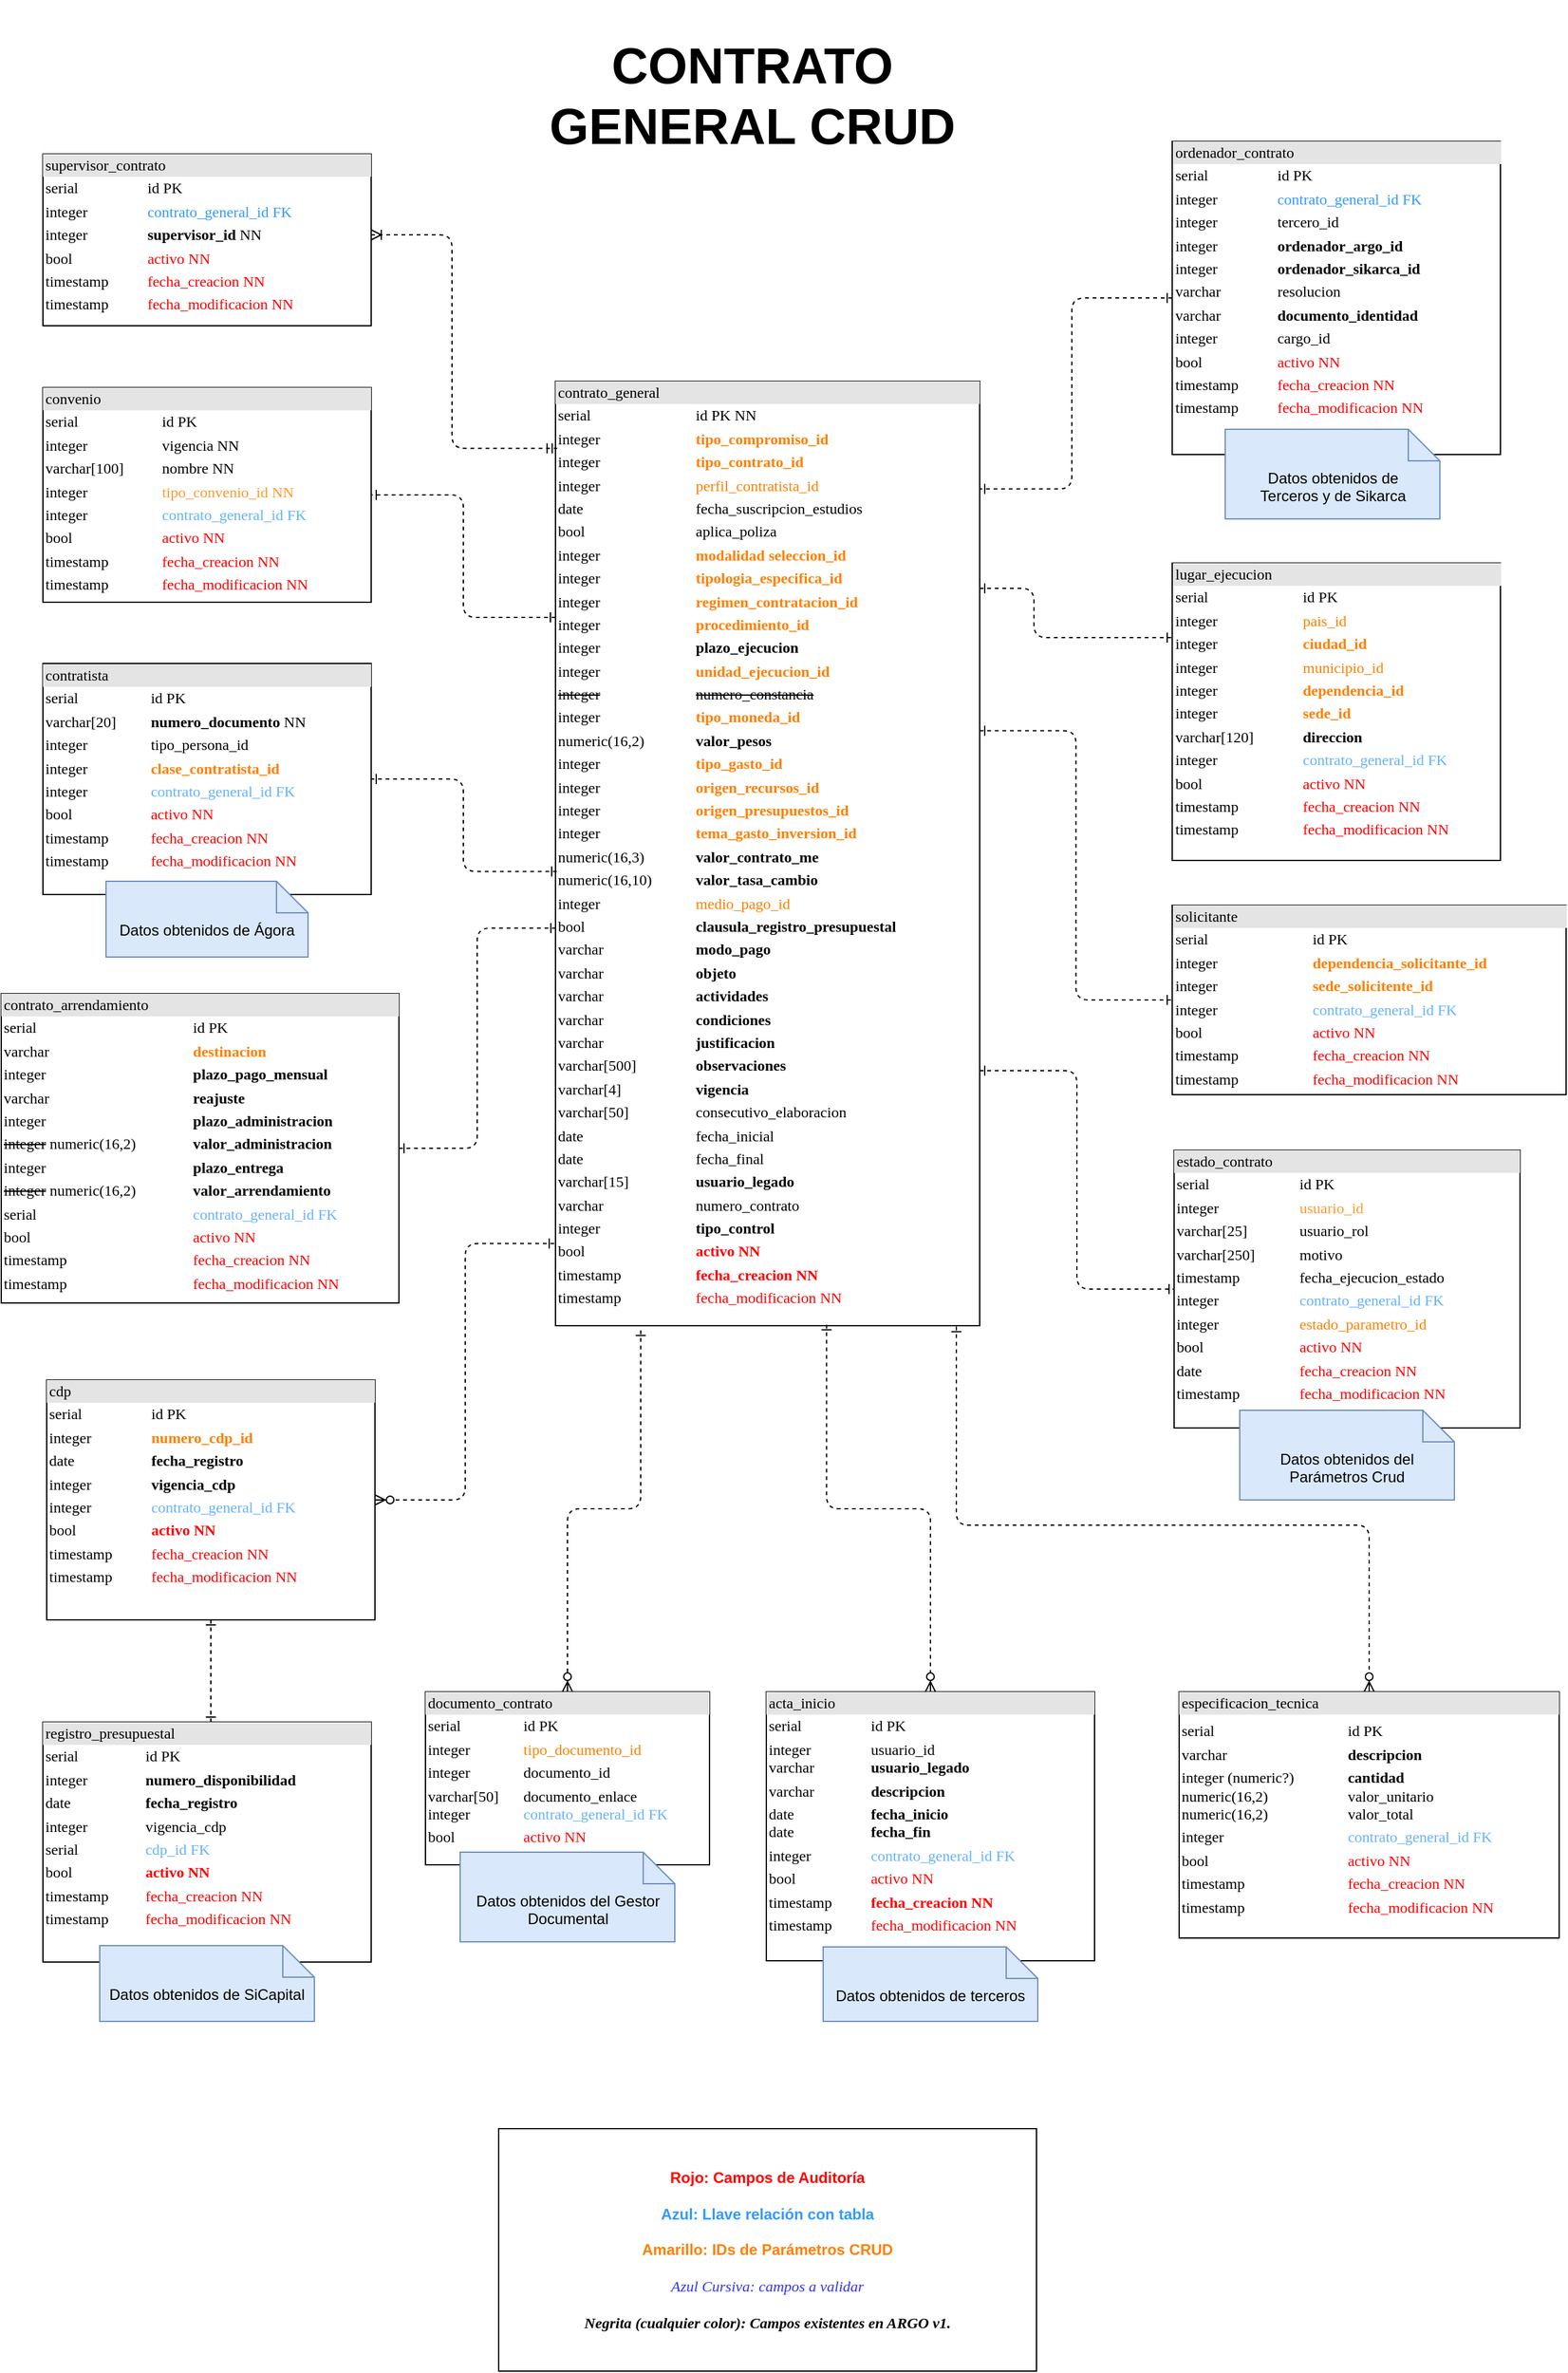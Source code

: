 <mxfile scale="1" border="10" version="25.0.3">
  <diagram name="Copia de Modelo General" id="Ij3a28A8uiQY0N2pdd1F">
    <mxGraphModel dx="1156" dy="1128" grid="0" gridSize="10" guides="1" tooltips="1" connect="1" arrows="1" fold="1" page="0" pageScale="1" pageWidth="1100" pageHeight="850" background="none" math="0" shadow="0">
      <root>
        <mxCell id="zNRPTmnQBVuV7urIA7Vq-0" />
        <mxCell id="zNRPTmnQBVuV7urIA7Vq-1" parent="zNRPTmnQBVuV7urIA7Vq-0" />
        <mxCell id="zNRPTmnQBVuV7urIA7Vq-2" value="&lt;div style=&quot;box-sizing: border-box ; width: 100% ; background: #e4e4e4 ; padding: 2px&quot;&gt;estado_contrato&lt;/div&gt;&lt;table style=&quot;width: 100% ; font-size: 1em&quot; cellpadding=&quot;2&quot; cellspacing=&quot;0&quot;&gt;&lt;tbody&gt;&lt;tr&gt;&lt;td&gt;serial&lt;span style=&quot;white-space: pre;&quot;&gt;&#x9;&lt;/span&gt;&lt;/td&gt;&lt;td&gt;id PK&lt;/td&gt;&lt;/tr&gt;&lt;tr&gt;&lt;td&gt;integer&lt;/td&gt;&lt;td&gt;&lt;font color=&quot;#ff9933&quot;&gt;usuario_id&lt;/font&gt;&lt;/td&gt;&lt;/tr&gt;&lt;tr&gt;&lt;td&gt;varchar[25]&lt;/td&gt;&lt;td&gt;usuario_rol&lt;/td&gt;&lt;/tr&gt;&lt;tr&gt;&lt;td&gt;varchar[250]&lt;/td&gt;&lt;td&gt;motivo&lt;/td&gt;&lt;/tr&gt;&lt;tr&gt;&lt;td&gt;timestamp&lt;/td&gt;&lt;td&gt;fecha_ejecucion_estado&lt;br&gt;&lt;/td&gt;&lt;/tr&gt;&lt;tr&gt;&lt;td&gt;integer&lt;/td&gt;&lt;td&gt;&lt;span style=&quot;color: rgb(102, 178, 255);&quot;&gt;contrato_general_id FK&lt;/span&gt;&lt;br style=&quot;color: rgb(102, 178, 255);&quot;&gt;&lt;/td&gt;&lt;/tr&gt;&lt;tr&gt;&lt;td&gt;integer&lt;br&gt;&lt;/td&gt;&lt;td&gt;&lt;font color=&quot;#ff8000&quot;&gt;estado_parametro_id&lt;br&gt;&lt;/font&gt;&lt;/td&gt;&lt;/tr&gt;&lt;tr&gt;&lt;td&gt;bool&lt;br&gt;&lt;/td&gt;&lt;td&gt;&lt;font color=&quot;#ff0000&quot;&gt;activo NN&lt;br style=&quot;&quot;&gt;&lt;/font&gt;&lt;/td&gt;&lt;/tr&gt;&lt;tr&gt;&lt;td&gt;date&lt;/td&gt;&lt;td&gt;&lt;font color=&quot;#ff0000&quot;&gt;fecha_creacion NN&lt;br style=&quot;&quot;&gt;&lt;/font&gt;&lt;/td&gt;&lt;/tr&gt;&lt;tr&gt;&lt;td&gt;timestamp&lt;br&gt;&lt;/td&gt;&lt;td&gt;&lt;font color=&quot;#ff0000&quot;&gt;fecha_modificacion NN&lt;/font&gt;&lt;br&gt;&lt;/td&gt;&lt;/tr&gt;&lt;/tbody&gt;&lt;/table&gt;" style="verticalAlign=top;align=left;overflow=fill;html=1;rounded=0;shadow=0;comic=0;labelBackgroundColor=none;strokeWidth=1;fontFamily=Verdana;fontSize=12" parent="zNRPTmnQBVuV7urIA7Vq-1" vertex="1">
          <mxGeometry x="880" y="711" width="274" height="220" as="geometry" />
        </mxCell>
        <mxCell id="zNRPTmnQBVuV7urIA7Vq-3" style="edgeStyle=orthogonalEdgeStyle;html=1;labelBackgroundColor=none;startArrow=ERone;endArrow=ERone;fontFamily=Verdana;fontSize=12;align=left;dashed=1;startFill=0;endFill=0;exitX=1;exitY=0.73;exitDx=0;exitDy=0;exitPerimeter=0;" parent="zNRPTmnQBVuV7urIA7Vq-1" source="zNRPTmnQBVuV7urIA7Vq-4" target="zNRPTmnQBVuV7urIA7Vq-2" edge="1">
          <mxGeometry relative="1" as="geometry">
            <mxPoint x="806" y="758" as="targetPoint" />
          </mxGeometry>
        </mxCell>
        <mxCell id="zNRPTmnQBVuV7urIA7Vq-4" value="&lt;div style=&quot;box-sizing: border-box ; width: 100% ; background: #e4e4e4 ; padding: 2px&quot;&gt;contrato_general&lt;/div&gt;&lt;table style=&quot;width: 100% ; font-size: 1em&quot; cellpadding=&quot;2&quot; cellspacing=&quot;0&quot;&gt;&lt;tbody&gt;&lt;tr&gt;&lt;td&gt;serial&lt;/td&gt;&lt;td&gt;id PK NN&lt;/td&gt;&lt;/tr&gt;&lt;tr&gt;&lt;td&gt;integer&lt;br&gt;&lt;/td&gt;&lt;td&gt;&lt;font color=&quot;#ff8000&quot;&gt;&lt;b&gt;tipo_compromiso_id&lt;/b&gt;&lt;/font&gt;&lt;/td&gt;&lt;/tr&gt;&lt;tr&gt;&lt;td&gt;integer&lt;br&gt;&lt;/td&gt;&lt;td&gt;&lt;font color=&quot;#ff8000&quot;&gt;&lt;b&gt;tipo_contrato_id&lt;/b&gt;&lt;/font&gt;&lt;/td&gt;&lt;/tr&gt;&lt;tr&gt;&lt;td&gt;integer&lt;br&gt;&lt;/td&gt;&lt;td&gt;&lt;font color=&quot;#ff8000&quot;&gt;perfil_contratista_id&lt;br&gt;&lt;/font&gt;&lt;/td&gt;&lt;/tr&gt;&lt;tr&gt;&lt;td&gt;date&lt;br&gt;&lt;/td&gt;&lt;td&gt;fecha_suscripcion_estudios&amp;nbsp;&lt;br&gt;&lt;/td&gt;&lt;/tr&gt;&lt;tr&gt;&lt;td&gt;bool&lt;br&gt;&lt;/td&gt;&lt;td&gt;aplica_poliza&lt;br&gt;&lt;/td&gt;&lt;/tr&gt;&lt;tr&gt;&lt;td&gt;integer&lt;br&gt;&lt;/td&gt;&lt;td&gt;&lt;font color=&quot;#ff8000&quot;&gt;&lt;b&gt;modalidad seleccion_id&lt;/b&gt;&lt;/font&gt;&lt;/td&gt;&lt;/tr&gt;&lt;tr&gt;&lt;td&gt;integer&lt;br&gt;&lt;/td&gt;&lt;td&gt;&lt;font color=&quot;#ff8000&quot;&gt;&lt;b&gt;tipologia_especifica_id&lt;/b&gt;&lt;/font&gt;&lt;/td&gt;&lt;/tr&gt;&lt;tr&gt;&lt;td&gt;integer&lt;br&gt;&lt;/td&gt;&lt;td&gt;&lt;font color=&quot;#ff8000&quot;&gt;&lt;b&gt;regimen_contratacion_id&lt;/b&gt;&lt;br&gt;&lt;/font&gt;&lt;/td&gt;&lt;/tr&gt;&lt;tr&gt;&lt;td&gt;integer&lt;br&gt;&lt;/td&gt;&lt;td&gt;&lt;font color=&quot;#ff8000&quot;&gt;&lt;b&gt;procedimiento_id&lt;/b&gt;&lt;/font&gt;&lt;/td&gt;&lt;/tr&gt;&lt;tr&gt;&lt;td&gt;integer&lt;br&gt;&lt;/td&gt;&lt;td&gt;&lt;b&gt;plazo_ejecucion&lt;/b&gt;&lt;br&gt;&lt;/td&gt;&lt;/tr&gt;&lt;tr&gt;&lt;td&gt;integer&lt;/td&gt;&lt;td&gt;&lt;font color=&quot;#ff8000&quot;&gt;&lt;b&gt;unidad_ejecucion_id&lt;/b&gt;&lt;br&gt;&lt;/font&gt;&lt;/td&gt;&lt;/tr&gt;&lt;tr&gt;&lt;td&gt;&lt;strike&gt;integer&lt;/strike&gt;&lt;/td&gt;&lt;td&gt;&lt;strike&gt;numero_constancia&lt;/strike&gt;&lt;br&gt;&lt;/td&gt;&lt;/tr&gt;&lt;tr&gt;&lt;td&gt;integer&lt;/td&gt;&lt;td&gt;&lt;span style=&quot;color: rgb(255, 128, 0);&quot;&gt;&lt;b&gt;tipo_moneda_id&lt;/b&gt;&lt;/span&gt;&lt;br&gt;&lt;/td&gt;&lt;/tr&gt;&lt;tr&gt;&lt;td&gt;numeric(16,2)&lt;br&gt;&lt;/td&gt;&lt;td&gt;&lt;b&gt;valor_pesos&lt;/b&gt;&lt;font color=&quot;#ff8000&quot;&gt;&lt;br&gt;&lt;/font&gt;&lt;/td&gt;&lt;/tr&gt;&lt;tr&gt;&lt;td&gt;integer&lt;br&gt;&lt;/td&gt;&lt;td&gt;&lt;span style=&quot;color: rgb(255, 128, 0);&quot;&gt;&lt;b&gt;tipo_gasto_id&lt;/b&gt;&lt;/span&gt;&lt;br&gt;&lt;/td&gt;&lt;/tr&gt;&lt;tr&gt;&lt;td&gt;integer&lt;br&gt;&lt;/td&gt;&lt;td&gt;&lt;span style=&quot;color: rgb(255, 128, 0);&quot;&gt;&lt;b&gt;origen_recursos_id&lt;/b&gt;&lt;/span&gt;&lt;font color=&quot;#ff8000&quot;&gt;&lt;br style=&quot;&quot;&gt;&lt;/font&gt;&lt;/td&gt;&lt;/tr&gt;&lt;tr&gt;&lt;td&gt;integer&lt;br&gt;&lt;/td&gt;&lt;td&gt;&lt;span style=&quot;color: rgb(255, 128, 0);&quot;&gt;&lt;b&gt;origen_presupuestos_id&lt;/b&gt;&lt;/span&gt;&lt;font color=&quot;#ff8000&quot;&gt;&lt;br style=&quot;&quot;&gt;&lt;/font&gt;&lt;/td&gt;&lt;/tr&gt;&lt;tr&gt;&lt;td&gt;integer&lt;br&gt;&lt;/td&gt;&lt;td&gt;&lt;span style=&quot;color: rgb(255, 128, 0);&quot;&gt;&lt;b&gt;tema_gasto_inversion_id&lt;/b&gt;&lt;/span&gt;&lt;font color=&quot;#ff8000&quot;&gt;&lt;br style=&quot;&quot;&gt;&lt;/font&gt;&lt;/td&gt;&lt;/tr&gt;&lt;tr&gt;&lt;td&gt;numeric(16,3)&lt;br&gt;&lt;/td&gt;&lt;td&gt;&lt;b&gt;valor_contrato_me&lt;/b&gt;&lt;font color=&quot;#ff8000&quot;&gt;&lt;br style=&quot;&quot;&gt;&lt;/font&gt;&lt;/td&gt;&lt;/tr&gt;&lt;tr&gt;&lt;td&gt;numeric(16,10)&lt;br&gt;&lt;/td&gt;&lt;td&gt;&lt;b&gt;valor_tasa_cambio&lt;/b&gt;&lt;br&gt;&lt;/td&gt;&lt;/tr&gt;&lt;tr&gt;&lt;td&gt;integer&lt;br&gt;&lt;/td&gt;&lt;td&gt;&lt;span style=&quot;color: rgb(255, 128, 0);&quot;&gt;medio_pago_id&lt;/span&gt;&lt;br&gt;&lt;/td&gt;&lt;/tr&gt;&lt;tr&gt;&lt;td&gt;bool&lt;br&gt;&lt;/td&gt;&lt;td&gt;&lt;b&gt;clausula_registro_presupuestal&lt;/b&gt;&lt;br&gt;&lt;/td&gt;&lt;/tr&gt;&lt;tr&gt;&lt;td&gt;varchar&lt;br&gt;&lt;/td&gt;&lt;td&gt;&lt;b&gt;modo_pago&lt;/b&gt;&lt;br&gt;&lt;/td&gt;&lt;/tr&gt;&lt;tr&gt;&lt;td&gt;varchar&lt;br&gt;&lt;/td&gt;&lt;td&gt;&lt;b&gt;objeto&lt;/b&gt;&lt;br&gt;&lt;/td&gt;&lt;/tr&gt;&lt;tr&gt;&lt;td&gt;varchar&lt;br&gt;&lt;/td&gt;&lt;td&gt;&lt;b&gt;actividades&lt;/b&gt;&lt;br&gt;&lt;/td&gt;&lt;/tr&gt;&lt;tr&gt;&lt;td&gt;varchar&lt;br&gt;&lt;/td&gt;&lt;td&gt;&lt;b&gt;condiciones&lt;/b&gt;&lt;br&gt;&lt;/td&gt;&lt;/tr&gt;&lt;tr&gt;&lt;td&gt;varchar&lt;br&gt;&lt;/td&gt;&lt;td&gt;&lt;b&gt;justificacion&lt;/b&gt;&lt;br&gt;&lt;/td&gt;&lt;/tr&gt;&lt;tr&gt;&lt;td&gt;varchar[500]&lt;br&gt;&lt;/td&gt;&lt;td&gt;&lt;b&gt;observaciones&lt;/b&gt;&lt;br&gt;&lt;/td&gt;&lt;/tr&gt;&lt;tr&gt;&lt;td&gt;varchar[4]&lt;br&gt;&lt;/td&gt;&lt;td&gt;&lt;b&gt;vigencia&lt;/b&gt;&lt;br&gt;&lt;/td&gt;&lt;/tr&gt;&lt;tr&gt;&lt;td&gt;varchar[50]&lt;br&gt;&lt;/td&gt;&lt;td&gt;consecutivo_elaboracion&lt;br&gt;&lt;/td&gt;&lt;/tr&gt;&lt;tr&gt;&lt;td&gt;date&lt;/td&gt;&lt;td&gt;fecha_inicial&lt;br&gt;&lt;/td&gt;&lt;/tr&gt;&lt;tr&gt;&lt;td&gt;date&lt;br&gt;&lt;/td&gt;&lt;td&gt;fecha_final&lt;br&gt;&lt;/td&gt;&lt;/tr&gt;&lt;tr&gt;&lt;td&gt;varchar[15]&lt;br&gt;&lt;/td&gt;&lt;td&gt;&lt;b&gt;usuario_legado&lt;/b&gt;&lt;br&gt;&lt;/td&gt;&lt;/tr&gt;&lt;tr&gt;&lt;td&gt;varchar&lt;/td&gt;&lt;td&gt;numero_contrato&lt;/td&gt;&lt;/tr&gt;&lt;tr&gt;&lt;td&gt;integer&lt;/td&gt;&lt;td&gt;&lt;b style=&quot;&quot;&gt;tipo_control&lt;/b&gt;&lt;/td&gt;&lt;/tr&gt;&lt;tr&gt;&lt;td&gt;bool&lt;br&gt;&lt;/td&gt;&lt;td&gt;&lt;b&gt;&lt;span style=&quot;color: rgb(255, 0, 0);&quot;&gt;activo NN&lt;/span&gt;&lt;br&gt;&lt;/b&gt;&lt;/td&gt;&lt;/tr&gt;&lt;tr&gt;&lt;td&gt;timestamp&lt;br&gt;&lt;/td&gt;&lt;td&gt;&lt;b&gt;&lt;span style=&quot;color: rgb(255, 0, 0);&quot;&gt;fecha_creacion NN&lt;/span&gt;&lt;br style=&quot;color: rgb(255, 0, 0);&quot;&gt;&lt;/b&gt;&lt;/td&gt;&lt;/tr&gt;&lt;tr&gt;&lt;td&gt;timestamp&lt;br&gt;&lt;/td&gt;&lt;td&gt;&lt;span style=&quot;color: rgb(255, 0, 0);&quot;&gt;fecha_modificacion NN&lt;/span&gt;&lt;br style=&quot;color: rgb(255, 0, 0);&quot;&gt;&lt;/td&gt;&lt;/tr&gt;&lt;tr&gt;&lt;td&gt;&lt;br&gt;&lt;/td&gt;&lt;td&gt;&lt;br style=&quot;color: rgb(255, 0, 0);&quot;&gt;&lt;/td&gt;&lt;/tr&gt;&lt;/tbody&gt;&lt;/table&gt;" style="verticalAlign=top;align=left;overflow=fill;html=1;rounded=0;shadow=0;comic=0;labelBackgroundColor=none;strokeWidth=1;fontFamily=Verdana;fontSize=12" parent="zNRPTmnQBVuV7urIA7Vq-1" vertex="1">
          <mxGeometry x="390" y="102" width="336" height="748" as="geometry" />
        </mxCell>
        <mxCell id="zNRPTmnQBVuV7urIA7Vq-7" value="&lt;div style=&quot;box-sizing: border-box ; width: 100% ; background: #e4e4e4 ; padding: 2px&quot;&gt;lugar_ejecucion&lt;/div&gt;&lt;table style=&quot;width: 100% ; font-size: 1em&quot; cellpadding=&quot;2&quot; cellspacing=&quot;0&quot;&gt;&lt;tbody&gt;&lt;tr&gt;&lt;td&gt;serial&lt;span style=&quot;white-space: pre;&quot;&gt;&#x9;&lt;span style=&quot;white-space: pre;&quot;&gt;&#x9;&lt;/span&gt;&lt;/span&gt;&lt;/td&gt;&lt;td&gt;id PK&lt;/td&gt;&lt;/tr&gt;&lt;tr&gt;&lt;td&gt;integer&lt;/td&gt;&lt;td&gt;&lt;font color=&quot;#ff8000&quot;&gt;pais_id&lt;/font&gt;&lt;/td&gt;&lt;/tr&gt;&lt;tr&gt;&lt;td&gt;integer&lt;/td&gt;&lt;td&gt;&lt;font color=&quot;#ff8000&quot;&gt;&lt;b&gt;ciudad_id&lt;/b&gt;&lt;br&gt;&lt;/font&gt;&lt;/td&gt;&lt;/tr&gt;&lt;tr&gt;&lt;td&gt;integer&lt;/td&gt;&lt;td&gt;&lt;span style=&quot;color: rgb(255, 128, 0);&quot;&gt;municipio&lt;/span&gt;&lt;font color=&quot;#ff8000&quot;&gt;_id&lt;/font&gt;&lt;/td&gt;&lt;/tr&gt;&lt;tr&gt;&lt;td&gt;integer&lt;/td&gt;&lt;td&gt;&lt;font color=&quot;#ff8000&quot;&gt;&lt;b&gt;dependencia_id&lt;/b&gt;&lt;/font&gt;&lt;/td&gt;&lt;/tr&gt;&lt;tr&gt;&lt;td&gt;integer&lt;/td&gt;&lt;td&gt;&lt;font color=&quot;#ff8000&quot;&gt;&lt;b&gt;sede_id&lt;/b&gt;&lt;/font&gt;&lt;/td&gt;&lt;/tr&gt;&lt;tr&gt;&lt;td&gt;varchar[120]&lt;/td&gt;&lt;td&gt;&lt;b&gt;direccion&lt;/b&gt;&lt;/td&gt;&lt;/tr&gt;&lt;tr&gt;&lt;td&gt;integer&lt;br&gt;&lt;/td&gt;&lt;td&gt;&lt;span style=&quot;color: rgb(102, 178, 255);&quot;&gt;contrato_general_id FK&lt;/span&gt;&lt;br style=&quot;color: rgb(102, 178, 255);&quot;&gt;&lt;/td&gt;&lt;/tr&gt;&lt;tr&gt;&lt;td&gt;bool&lt;br&gt;&lt;/td&gt;&lt;td&gt;&lt;font color=&quot;#ff0000&quot;&gt;activo NN&lt;br style=&quot;&quot;&gt;&lt;/font&gt;&lt;/td&gt;&lt;/tr&gt;&lt;tr&gt;&lt;td&gt;timestamp&lt;/td&gt;&lt;td&gt;&lt;font color=&quot;#ff0000&quot;&gt;fecha_creacion NN&lt;br style=&quot;&quot;&gt;&lt;/font&gt;&lt;/td&gt;&lt;/tr&gt;&lt;tr&gt;&lt;td&gt;timestamp&lt;/td&gt;&lt;td&gt;&lt;span style=&quot;color: rgb(255, 0, 0);&quot;&gt;fecha_modificacion NN&lt;/span&gt;&lt;/td&gt;&lt;/tr&gt;&lt;/tbody&gt;&lt;/table&gt;" style="verticalAlign=top;align=left;overflow=fill;html=1;rounded=0;shadow=0;comic=0;labelBackgroundColor=none;strokeWidth=1;fontFamily=Verdana;fontSize=12;" parent="zNRPTmnQBVuV7urIA7Vq-1" vertex="1">
          <mxGeometry x="878.5" y="246" width="260" height="235.5" as="geometry" />
        </mxCell>
        <mxCell id="zNRPTmnQBVuV7urIA7Vq-8" style="edgeStyle=orthogonalEdgeStyle;html=1;labelBackgroundColor=none;startArrow=ERone;endArrow=ERone;fontFamily=Verdana;fontSize=12;align=left;dashed=1;startFill=0;endFill=0;" parent="zNRPTmnQBVuV7urIA7Vq-1" source="zNRPTmnQBVuV7urIA7Vq-4" target="zNRPTmnQBVuV7urIA7Vq-7" edge="1">
          <mxGeometry relative="1" as="geometry">
            <mxPoint x="696" y="265.75" as="sourcePoint" />
            <mxPoint x="1089" y="207" as="targetPoint" />
            <Array as="points">
              <mxPoint x="769" y="266" />
              <mxPoint x="769" y="305" />
            </Array>
          </mxGeometry>
        </mxCell>
        <mxCell id="zNRPTmnQBVuV7urIA7Vq-11" value="&lt;div style=&quot;box-sizing: border-box ; width: 100% ; background: #e4e4e4 ; padding: 2px&quot;&gt;convenio&lt;/div&gt;&lt;table style=&quot;width: 100% ; font-size: 1em&quot; cellpadding=&quot;2&quot; cellspacing=&quot;0&quot;&gt;&lt;tbody&gt;&lt;tr&gt;&lt;td&gt;serial&lt;span style=&quot;white-space: pre;&quot;&gt;&#x9;&lt;/span&gt;&lt;/td&gt;&lt;td&gt;id PK&amp;nbsp;&lt;/td&gt;&lt;/tr&gt;&lt;tr&gt;&lt;td&gt;integer&lt;/td&gt;&lt;td&gt;vigencia NN&lt;/td&gt;&lt;/tr&gt;&lt;tr&gt;&lt;td&gt;varchar[100]&lt;/td&gt;&lt;td&gt;nombre NN&lt;/td&gt;&lt;/tr&gt;&lt;tr&gt;&lt;td&gt;integer&lt;/td&gt;&lt;td&gt;&lt;font color=&quot;#ff9933&quot;&gt;tipo_convenio_id NN&lt;/font&gt;&lt;/td&gt;&lt;/tr&gt;&lt;tr&gt;&lt;td&gt;integer&lt;br&gt;&lt;/td&gt;&lt;td&gt;&lt;span style=&quot;color: rgb(102, 178, 255);&quot;&gt;contrato_general_id FK&lt;/span&gt;&lt;br style=&quot;color: rgb(102, 178, 255);&quot;&gt;&lt;/td&gt;&lt;/tr&gt;&lt;tr&gt;&lt;td&gt;bool&lt;br&gt;&lt;/td&gt;&lt;td&gt;&lt;font color=&quot;#ff0000&quot;&gt;activo NN&lt;br style=&quot;&quot;&gt;&lt;/font&gt;&lt;/td&gt;&lt;/tr&gt;&lt;tr&gt;&lt;td&gt;timestamp&lt;/td&gt;&lt;td&gt;&lt;font color=&quot;#ff0000&quot;&gt;fecha_creacion NN&lt;br style=&quot;&quot;&gt;&lt;/font&gt;&lt;/td&gt;&lt;/tr&gt;&lt;tr&gt;&lt;td&gt;timestamp&lt;br&gt;&lt;/td&gt;&lt;td&gt;&lt;font color=&quot;#ff0000&quot;&gt;fecha_modificacion NN&lt;/font&gt;&lt;br&gt;&lt;/td&gt;&lt;/tr&gt;&lt;/tbody&gt;&lt;/table&gt;" style="verticalAlign=top;align=left;overflow=fill;html=1;rounded=0;shadow=0;comic=0;labelBackgroundColor=none;strokeWidth=1;fontFamily=Verdana;fontSize=12" parent="zNRPTmnQBVuV7urIA7Vq-1" vertex="1">
          <mxGeometry x="-16" y="107" width="260" height="170" as="geometry" />
        </mxCell>
        <mxCell id="zNRPTmnQBVuV7urIA7Vq-12" style="edgeStyle=orthogonalEdgeStyle;html=1;entryX=1;entryY=0.5;dashed=1;labelBackgroundColor=none;startArrow=ERone;endArrow=ERone;fontFamily=Verdana;fontSize=12;align=left;entryDx=0;entryDy=0;startFill=0;endFill=0;exitX=0;exitY=0.25;exitDx=0;exitDy=0;" parent="zNRPTmnQBVuV7urIA7Vq-1" source="zNRPTmnQBVuV7urIA7Vq-4" target="zNRPTmnQBVuV7urIA7Vq-11" edge="1">
          <mxGeometry relative="1" as="geometry">
            <mxPoint x="390" y="475" as="sourcePoint" />
            <mxPoint x="350" y="190" as="targetPoint" />
          </mxGeometry>
        </mxCell>
        <mxCell id="zNRPTmnQBVuV7urIA7Vq-13" value="&lt;div style=&quot;box-sizing: border-box ; width: 100% ; background: #e4e4e4 ; padding: 2px&quot;&gt;contratista&lt;/div&gt;&lt;table style=&quot;width: 100% ; font-size: 1em&quot; cellpadding=&quot;2&quot; cellspacing=&quot;0&quot;&gt;&lt;tbody&gt;&lt;tr&gt;&lt;td&gt;serial&lt;span style=&quot;white-space: pre;&quot;&gt;&#x9;&lt;/span&gt;&lt;/td&gt;&lt;td&gt;id PK&lt;/td&gt;&lt;/tr&gt;&lt;tr&gt;&lt;td&gt;varchar[20]&lt;br&gt;&lt;/td&gt;&lt;td&gt;&lt;b&gt;numero_documento&lt;/b&gt; NN&lt;/td&gt;&lt;/tr&gt;&lt;tr&gt;&lt;td&gt;integer&lt;br&gt;&lt;/td&gt;&lt;td&gt;tipo_persona_id&lt;/td&gt;&lt;/tr&gt;&lt;tr&gt;&lt;td&gt;integer&lt;/td&gt;&lt;td&gt;&lt;font color=&quot;#ff8000&quot;&gt;&lt;b&gt;clase_contratista_id&lt;/b&gt;&lt;/font&gt;&lt;/td&gt;&lt;/tr&gt;&lt;tr&gt;&lt;td&gt;integer&lt;br&gt;&lt;/td&gt;&lt;td&gt;&lt;span style=&quot;color: rgb(102, 178, 255);&quot;&gt;contrato_general_id FK&lt;/span&gt;&lt;br style=&quot;color: rgb(102, 178, 255);&quot;&gt;&lt;/td&gt;&lt;/tr&gt;&lt;tr&gt;&lt;td&gt;bool&lt;br&gt;&lt;/td&gt;&lt;td&gt;&lt;font color=&quot;#ff0000&quot;&gt;activo NN&lt;br style=&quot;&quot;&gt;&lt;/font&gt;&lt;/td&gt;&lt;/tr&gt;&lt;tr&gt;&lt;td&gt;timestamp&lt;/td&gt;&lt;td&gt;&lt;font color=&quot;#ff0000&quot;&gt;fecha_creacion NN&lt;br style=&quot;&quot;&gt;&lt;/font&gt;&lt;/td&gt;&lt;/tr&gt;&lt;tr&gt;&lt;td&gt;timestamp&lt;br&gt;&lt;/td&gt;&lt;td&gt;&lt;font color=&quot;#ff0000&quot;&gt;fecha_modificacion NN&lt;/font&gt;&lt;br&gt;&lt;/td&gt;&lt;/tr&gt;&lt;/tbody&gt;&lt;/table&gt;" style="verticalAlign=top;align=left;overflow=fill;html=1;rounded=0;shadow=0;comic=0;labelBackgroundColor=none;strokeWidth=1;fontFamily=Verdana;fontSize=12" parent="zNRPTmnQBVuV7urIA7Vq-1" vertex="1">
          <mxGeometry x="-16" y="325.5" width="260" height="183" as="geometry" />
        </mxCell>
        <mxCell id="zNRPTmnQBVuV7urIA7Vq-14" style="edgeStyle=orthogonalEdgeStyle;html=1;dashed=1;labelBackgroundColor=none;startArrow=ERone;endArrow=ERone;fontFamily=Verdana;fontSize=12;align=left;endFill=0;startFill=0;exitX=0.003;exitY=0.519;exitDx=0;exitDy=0;exitPerimeter=0;entryX=1;entryY=0.5;entryDx=0;entryDy=0;" parent="zNRPTmnQBVuV7urIA7Vq-1" source="zNRPTmnQBVuV7urIA7Vq-4" target="zNRPTmnQBVuV7urIA7Vq-13" edge="1">
          <mxGeometry relative="1" as="geometry">
            <mxPoint x="400" y="485" as="sourcePoint" />
            <mxPoint x="230" y="373" as="targetPoint" />
          </mxGeometry>
        </mxCell>
        <mxCell id="zNRPTmnQBVuV7urIA7Vq-15" value="&lt;div style=&quot;box-sizing: border-box ; width: 100% ; background: #e4e4e4 ; padding: 2px&quot;&gt;cdp&lt;/div&gt;&lt;table style=&quot;width: 100% ; font-size: 1em&quot; cellpadding=&quot;2&quot; cellspacing=&quot;0&quot;&gt;&lt;tbody&gt;&lt;tr&gt;&lt;td&gt;serial&lt;span style=&quot;white-space: pre;&quot;&gt;&#x9;&lt;/span&gt;&lt;/td&gt;&lt;td&gt;id PK&lt;/td&gt;&lt;/tr&gt;&lt;tr&gt;&lt;td&gt;integer&lt;/td&gt;&lt;td&gt;&lt;font color=&quot;#ff8000&quot;&gt;&lt;b&gt;numero_cdp_id&lt;/b&gt;&lt;/font&gt;&lt;/td&gt;&lt;/tr&gt;&lt;tr&gt;&lt;td&gt;date&lt;/td&gt;&lt;td&gt;&lt;b&gt;fecha_registro&lt;/b&gt;&lt;br&gt;&lt;/td&gt;&lt;/tr&gt;&lt;tr&gt;&lt;td&gt;integer&lt;/td&gt;&lt;td&gt;&lt;b&gt;vigencia_cdp&lt;/b&gt;&lt;/td&gt;&lt;/tr&gt;&lt;tr&gt;&lt;td&gt;integer&lt;br&gt;&lt;/td&gt;&lt;td&gt;&lt;span style=&quot;color: rgb(102, 178, 255);&quot;&gt;contrato_general_id FK&lt;/span&gt;&lt;br style=&quot;color: rgb(102, 178, 255);&quot;&gt;&lt;/td&gt;&lt;/tr&gt;&lt;tr&gt;&lt;td&gt;bool&lt;br&gt;&lt;/td&gt;&lt;td&gt;&lt;font color=&quot;#ff0000&quot;&gt;&lt;b style=&quot;&quot;&gt;activo NN&lt;/b&gt;&lt;br style=&quot;&quot;&gt;&lt;/font&gt;&lt;/td&gt;&lt;/tr&gt;&lt;tr&gt;&lt;td&gt;timestamp&lt;br&gt;&lt;/td&gt;&lt;td&gt;&lt;font color=&quot;#ff0000&quot;&gt;fecha_creacion NN&lt;br style=&quot;&quot;&gt;&lt;/font&gt;&lt;/td&gt;&lt;/tr&gt;&lt;tr&gt;&lt;td&gt;timestamp&lt;br&gt;&lt;/td&gt;&lt;td&gt;&lt;font color=&quot;#ff0000&quot;&gt;fecha_modificacion NN&lt;/font&gt;&lt;br&gt;&lt;/td&gt;&lt;/tr&gt;&lt;/tbody&gt;&lt;/table&gt;" style="verticalAlign=top;align=left;overflow=fill;html=1;rounded=0;shadow=0;comic=0;labelBackgroundColor=none;strokeWidth=1;fontFamily=Verdana;fontSize=12" parent="zNRPTmnQBVuV7urIA7Vq-1" vertex="1">
          <mxGeometry x="-13" y="893" width="260" height="190" as="geometry" />
        </mxCell>
        <mxCell id="zNRPTmnQBVuV7urIA7Vq-16" style="edgeStyle=orthogonalEdgeStyle;html=1;dashed=1;labelBackgroundColor=none;startArrow=ERone;endArrow=ERzeroToMany;fontFamily=Verdana;fontSize=12;align=left;startFill=0;endFill=0;exitX=-0.003;exitY=0.913;exitDx=0;exitDy=0;exitPerimeter=0;entryX=1;entryY=0.5;entryDx=0;entryDy=0;" parent="zNRPTmnQBVuV7urIA7Vq-1" source="zNRPTmnQBVuV7urIA7Vq-4" target="zNRPTmnQBVuV7urIA7Vq-15" edge="1">
          <mxGeometry relative="1" as="geometry">
            <mxPoint x="400" y="485" as="sourcePoint" />
            <mxPoint x="280" y="195" as="targetPoint" />
          </mxGeometry>
        </mxCell>
        <mxCell id="zNRPTmnQBVuV7urIA7Vq-17" value="&lt;div style=&quot;box-sizing: border-box ; width: 100% ; background: #e4e4e4 ; padding: 2px&quot;&gt;registro_presupuestal&lt;/div&gt;&lt;table style=&quot;width: 100% ; font-size: 1em&quot; cellpadding=&quot;2&quot; cellspacing=&quot;0&quot;&gt;&lt;tbody&gt;&lt;tr&gt;&lt;td&gt;serial&lt;span style=&quot;white-space: pre;&quot;&gt;&#x9;&lt;/span&gt;&lt;/td&gt;&lt;td&gt;id PK&lt;/td&gt;&lt;/tr&gt;&lt;tr&gt;&lt;td&gt;integer&lt;/td&gt;&lt;td&gt;&lt;b&gt;numero_disponibilidad&lt;/b&gt;&lt;/td&gt;&lt;/tr&gt;&lt;tr&gt;&lt;td&gt;date&lt;/td&gt;&lt;td&gt;&lt;b&gt;fecha_registro&lt;/b&gt;&lt;br&gt;&lt;/td&gt;&lt;/tr&gt;&lt;tr&gt;&lt;td&gt;integer&lt;/td&gt;&lt;td&gt;vigencia_cdp&lt;/td&gt;&lt;/tr&gt;&lt;tr&gt;&lt;td&gt;serial&lt;br&gt;&lt;/td&gt;&lt;td&gt;&lt;span style=&quot;color: rgb(102, 178, 255);&quot;&gt;cdp_id FK&lt;/span&gt;&lt;br style=&quot;color: rgb(102, 178, 255);&quot;&gt;&lt;/td&gt;&lt;/tr&gt;&lt;tr&gt;&lt;td&gt;bool&lt;br&gt;&lt;/td&gt;&lt;td&gt;&lt;b&gt;&lt;font color=&quot;#ff0000&quot;&gt;activo NN&lt;br style=&quot;&quot;&gt;&lt;/font&gt;&lt;/b&gt;&lt;/td&gt;&lt;/tr&gt;&lt;tr&gt;&lt;td&gt;timestamp&lt;br&gt;&lt;/td&gt;&lt;td&gt;&lt;font color=&quot;#ff0000&quot;&gt;fecha_creacion NN&lt;br style=&quot;&quot;&gt;&lt;/font&gt;&lt;/td&gt;&lt;/tr&gt;&lt;tr&gt;&lt;td&gt;timestamp&lt;/td&gt;&lt;td&gt;&lt;font color=&quot;#ff0000&quot;&gt;fecha_modificacion NN&lt;/font&gt;&lt;br&gt;&lt;/td&gt;&lt;/tr&gt;&lt;/tbody&gt;&lt;/table&gt;" style="verticalAlign=top;align=left;overflow=fill;html=1;rounded=0;shadow=0;comic=0;labelBackgroundColor=none;strokeWidth=1;fontFamily=Verdana;fontSize=12" parent="zNRPTmnQBVuV7urIA7Vq-1" vertex="1">
          <mxGeometry x="-16" y="1164" width="260" height="190" as="geometry" />
        </mxCell>
        <mxCell id="zNRPTmnQBVuV7urIA7Vq-18" style="edgeStyle=orthogonalEdgeStyle;html=1;dashed=1;labelBackgroundColor=none;startArrow=ERone;endArrow=ERone;fontFamily=Verdana;fontSize=12;align=left;startFill=0;endFill=0;exitX=0.5;exitY=1;exitDx=0;exitDy=0;" parent="zNRPTmnQBVuV7urIA7Vq-1" source="zNRPTmnQBVuV7urIA7Vq-15" target="zNRPTmnQBVuV7urIA7Vq-17" edge="1">
          <mxGeometry relative="1" as="geometry">
            <mxPoint x="345" y="814" as="sourcePoint" />
            <mxPoint x="84" y="1017" as="targetPoint" />
            <Array as="points">
              <mxPoint x="124" y="1164" />
            </Array>
          </mxGeometry>
        </mxCell>
        <mxCell id="zNRPTmnQBVuV7urIA7Vq-19" value="&lt;b&gt;&lt;font color=&quot;#ff0000&quot;&gt;Rojo: Campos de Auditoría&lt;/font&gt;&lt;/b&gt;&lt;div&gt;&lt;b&gt;&lt;font color=&quot;#ff0000&quot;&gt;&lt;br&gt;&lt;/font&gt;&lt;/b&gt;&lt;/div&gt;&lt;div&gt;&lt;b&gt;&lt;font color=&quot;#3399ff&quot;&gt;Azul: Llave relación con tabla&lt;/font&gt;&lt;/b&gt;&lt;/div&gt;&lt;div&gt;&lt;b&gt;&lt;font color=&quot;#3399ff&quot;&gt;&lt;br&gt;&lt;/font&gt;&lt;/b&gt;&lt;/div&gt;&lt;div&gt;&lt;b&gt;&lt;font color=&quot;#ff8000&quot;&gt;Amarillo: IDs de Parámetros CRUD&lt;br&gt;&lt;br&gt;&lt;/font&gt;&lt;/b&gt;&lt;i style=&quot;font-family: Verdana; text-align: left; text-wrap-mode: nowrap;&quot;&gt;&lt;font color=&quot;#3333ff&quot;&gt;Azul Cursiva: campos a validar&lt;/font&gt;&lt;/i&gt;&lt;/div&gt;&lt;div&gt;&lt;i style=&quot;font-family: Verdana; text-align: left; text-wrap-mode: nowrap;&quot;&gt;&lt;font color=&quot;#3333ff&quot;&gt;&lt;br&gt;&lt;/font&gt;&lt;/i&gt;&lt;/div&gt;&lt;div&gt;&lt;i style=&quot;font-family: Verdana; text-align: left; text-wrap-mode: nowrap;&quot;&gt;&lt;b&gt;Negrita (cualquier color): Campos existentes en ARGO v1.&lt;/b&gt;&lt;/i&gt;&lt;/div&gt;" style="rounded=0;whiteSpace=wrap;html=1;" parent="zNRPTmnQBVuV7urIA7Vq-1" vertex="1">
          <mxGeometry x="345" y="1486" width="426" height="192" as="geometry" />
        </mxCell>
        <mxCell id="zNRPTmnQBVuV7urIA7Vq-20" value="&lt;span style=&quot;font-size: 40px;&quot;&gt;&lt;b&gt;CONTRATO GENERAL CRUD&lt;/b&gt;&lt;/span&gt;" style="text;html=1;align=center;verticalAlign=middle;whiteSpace=wrap;rounded=0;fontSize=16;" parent="zNRPTmnQBVuV7urIA7Vq-1" vertex="1">
          <mxGeometry x="366" y="-200" width="360" height="150" as="geometry" />
        </mxCell>
        <mxCell id="zNRPTmnQBVuV7urIA7Vq-21" value="&lt;div style=&quot;box-sizing: border-box ; width: 100% ; background: #e4e4e4 ; padding: 2px&quot;&gt;contrato_arrendamiento&lt;/div&gt;&lt;table style=&quot;width: 100% ; font-size: 1em&quot; cellpadding=&quot;2&quot; cellspacing=&quot;0&quot;&gt;&lt;tbody&gt;&lt;tr&gt;&lt;td&gt;serial&lt;span style=&quot;white-space: pre;&quot;&gt;&#x9;&lt;/span&gt;&lt;/td&gt;&lt;td&gt;id PK&lt;/td&gt;&lt;/tr&gt;&lt;tr&gt;&lt;td&gt;varchar&lt;br&gt;&lt;/td&gt;&lt;td&gt;&lt;font color=&quot;#ff8000&quot;&gt;&lt;b&gt;destinacion&lt;/b&gt;&lt;/font&gt;&lt;/td&gt;&lt;/tr&gt;&lt;tr&gt;&lt;td&gt;integer&lt;/td&gt;&lt;td&gt;&lt;b&gt;plazo_pago_mensual&lt;/b&gt;&lt;/td&gt;&lt;/tr&gt;&lt;tr&gt;&lt;td&gt;varchar&lt;/td&gt;&lt;td&gt;&lt;b&gt;reajuste&lt;/b&gt;&lt;br&gt;&lt;/td&gt;&lt;/tr&gt;&lt;tr&gt;&lt;td&gt;integer&lt;/td&gt;&lt;td&gt;&lt;b&gt;plazo_administracion&lt;/b&gt;&lt;/td&gt;&lt;/tr&gt;&lt;tr&gt;&lt;td&gt;&lt;strike&gt;integer&lt;/strike&gt;&amp;nbsp;numeric(16,2)&lt;/td&gt;&lt;td&gt;&lt;b&gt;valor_administracion&lt;/b&gt;&lt;/td&gt;&lt;/tr&gt;&lt;tr&gt;&lt;td&gt;integer&lt;/td&gt;&lt;td&gt;&lt;b&gt;plazo_entrega&lt;/b&gt;&lt;/td&gt;&lt;/tr&gt;&lt;tr&gt;&lt;td&gt;&lt;strike&gt;integer&lt;/strike&gt; numeric(16,2)&lt;/td&gt;&lt;td&gt;&lt;b&gt;valor_arrendamiento&lt;/b&gt;&lt;br&gt;&lt;/td&gt;&lt;/tr&gt;&lt;tr&gt;&lt;td&gt;serial&lt;br&gt;&lt;/td&gt;&lt;td&gt;&lt;span style=&quot;color: rgb(102, 178, 255);&quot;&gt;contrato_general_id FK&lt;/span&gt;&lt;br style=&quot;color: rgb(102, 178, 255);&quot;&gt;&lt;/td&gt;&lt;/tr&gt;&lt;tr&gt;&lt;td&gt;bool&lt;br&gt;&lt;/td&gt;&lt;td&gt;&lt;font color=&quot;#ff0000&quot;&gt;activo NN&lt;br style=&quot;&quot;&gt;&lt;/font&gt;&lt;/td&gt;&lt;/tr&gt;&lt;tr&gt;&lt;td&gt;timestamp&lt;br&gt;&lt;/td&gt;&lt;td&gt;&lt;font color=&quot;#ff0000&quot;&gt;fecha_creacion NN&lt;br style=&quot;&quot;&gt;&lt;/font&gt;&lt;/td&gt;&lt;/tr&gt;&lt;tr&gt;&lt;td&gt;timestamp&lt;/td&gt;&lt;td&gt;&lt;font color=&quot;#ff0000&quot;&gt;fecha_modificacion NN&lt;/font&gt;&lt;br&gt;&lt;/td&gt;&lt;/tr&gt;&lt;/tbody&gt;&lt;/table&gt;" style="verticalAlign=top;align=left;overflow=fill;html=1;rounded=0;shadow=0;comic=0;labelBackgroundColor=none;strokeWidth=1;fontFamily=Verdana;fontSize=12" parent="zNRPTmnQBVuV7urIA7Vq-1" vertex="1">
          <mxGeometry x="-49" y="587" width="315" height="245" as="geometry" />
        </mxCell>
        <mxCell id="zNRPTmnQBVuV7urIA7Vq-22" style="edgeStyle=orthogonalEdgeStyle;html=1;dashed=1;labelBackgroundColor=none;startArrow=ERone;endArrow=ERone;fontFamily=Verdana;fontSize=12;align=left;startFill=0;endFill=0;exitX=0.001;exitY=0.579;exitDx=0;exitDy=0;exitPerimeter=0;entryX=1;entryY=0.5;entryDx=0;entryDy=0;" parent="zNRPTmnQBVuV7urIA7Vq-1" source="zNRPTmnQBVuV7urIA7Vq-4" target="zNRPTmnQBVuV7urIA7Vq-21" edge="1">
          <mxGeometry relative="1" as="geometry">
            <mxPoint x="-129" y="740" as="sourcePoint" />
            <mxPoint x="-290" y="888" as="targetPoint" />
          </mxGeometry>
        </mxCell>
        <mxCell id="zNRPTmnQBVuV7urIA7Vq-23" value="&lt;div style=&quot;box-sizing: border-box ; width: 100% ; background: #e4e4e4 ; padding: 2px&quot;&gt;solicitante&lt;/div&gt;&lt;table style=&quot;width: 100% ; font-size: 1em&quot; cellpadding=&quot;2&quot; cellspacing=&quot;0&quot;&gt;&lt;tbody&gt;&lt;tr&gt;&lt;td&gt;serial&lt;span style=&quot;white-space: pre;&quot;&gt;&#x9;&lt;span style=&quot;white-space: pre;&quot;&gt;&#x9;&lt;/span&gt;&lt;/span&gt;&lt;/td&gt;&lt;td&gt;id PK&lt;/td&gt;&lt;/tr&gt;&lt;tr&gt;&lt;td&gt;integer&lt;/td&gt;&lt;td&gt;&lt;span style=&quot;color: rgb(255, 128, 0);&quot;&gt;&lt;b&gt;dependencia_solicitante_id&lt;/b&gt;&lt;/span&gt;&lt;/td&gt;&lt;/tr&gt;&lt;tr&gt;&lt;td&gt;integer&lt;/td&gt;&lt;td&gt;&lt;font color=&quot;#ff8000&quot;&gt;&lt;b&gt;sede_solicitente_id&lt;/b&gt;&lt;/font&gt;&lt;/td&gt;&lt;/tr&gt;&lt;tr&gt;&lt;td&gt;integer&lt;br&gt;&lt;/td&gt;&lt;td&gt;&lt;span style=&quot;color: rgb(102, 178, 255);&quot;&gt;contrato_general_id FK&lt;/span&gt;&lt;br style=&quot;color: rgb(102, 178, 255);&quot;&gt;&lt;/td&gt;&lt;/tr&gt;&lt;tr&gt;&lt;td&gt;bool&lt;br&gt;&lt;/td&gt;&lt;td&gt;&lt;font color=&quot;#ff0000&quot;&gt;activo NN&lt;br style=&quot;&quot;&gt;&lt;/font&gt;&lt;/td&gt;&lt;/tr&gt;&lt;tr&gt;&lt;td&gt;timestamp&lt;br&gt;&lt;/td&gt;&lt;td&gt;&lt;font color=&quot;#ff0000&quot;&gt;fecha_creacion NN&lt;br style=&quot;&quot;&gt;&lt;/font&gt;&lt;/td&gt;&lt;/tr&gt;&lt;tr&gt;&lt;td&gt;timestamp&lt;br&gt;&lt;/td&gt;&lt;td&gt;&lt;font color=&quot;#ff0000&quot;&gt;fecha_modificacion NN&lt;/font&gt;&lt;br&gt;&lt;/td&gt;&lt;/tr&gt;&lt;/tbody&gt;&lt;/table&gt;" style="verticalAlign=top;align=left;overflow=fill;html=1;rounded=0;shadow=0;comic=0;labelBackgroundColor=none;strokeWidth=1;fontFamily=Verdana;fontSize=12" parent="zNRPTmnQBVuV7urIA7Vq-1" vertex="1">
          <mxGeometry x="878.5" y="517" width="312" height="150" as="geometry" />
        </mxCell>
        <mxCell id="zNRPTmnQBVuV7urIA7Vq-24" style="edgeStyle=orthogonalEdgeStyle;html=1;dashed=1;labelBackgroundColor=none;startArrow=ERone;endArrow=ERone;fontFamily=Verdana;fontSize=12;align=left;startFill=0;endFill=0;entryX=0;entryY=0.5;entryDx=0;entryDy=0;exitX=1;exitY=0.37;exitDx=0;exitDy=0;exitPerimeter=0;" parent="zNRPTmnQBVuV7urIA7Vq-1" source="zNRPTmnQBVuV7urIA7Vq-4" target="zNRPTmnQBVuV7urIA7Vq-23" edge="1">
          <mxGeometry relative="1" as="geometry">
            <mxPoint x="750" y="310" as="sourcePoint" />
            <mxPoint x="950" y="1100" as="targetPoint" />
          </mxGeometry>
        </mxCell>
        <mxCell id="zNRPTmnQBVuV7urIA7Vq-25" value="Datos obtenidos de Ágora" style="shape=note2;boundedLbl=1;whiteSpace=wrap;html=1;size=25;verticalAlign=top;align=center;fillColor=#dae8fc;strokeColor=#6c8ebf;" parent="zNRPTmnQBVuV7urIA7Vq-1" vertex="1">
          <mxGeometry x="34" y="498" width="160" height="60" as="geometry" />
        </mxCell>
        <mxCell id="zNRPTmnQBVuV7urIA7Vq-26" value="Datos obtenidos de SiCapital" style="shape=note2;boundedLbl=1;whiteSpace=wrap;html=1;size=25;verticalAlign=top;align=center;fillColor=#dae8fc;strokeColor=#6c8ebf;" parent="zNRPTmnQBVuV7urIA7Vq-1" vertex="1">
          <mxGeometry x="29" y="1341" width="170" height="60" as="geometry" />
        </mxCell>
        <mxCell id="ZpmqvH9QTiNsi8wLd9IY-0" value="&lt;div style=&quot;box-sizing: border-box ; width: 100% ; background: #e4e4e4 ; padding: 2px&quot;&gt;supervisor_contrato&lt;/div&gt;&lt;table style=&quot;width: 100% ; font-size: 1em&quot; cellpadding=&quot;2&quot; cellspacing=&quot;0&quot;&gt;&lt;tbody&gt;&lt;tr&gt;&lt;td&gt;serial&lt;span style=&quot;white-space: pre;&quot;&gt;&#x9;&lt;/span&gt;&lt;/td&gt;&lt;td&gt;id PK&lt;/td&gt;&lt;/tr&gt;&lt;tr&gt;&lt;td&gt;integer&lt;/td&gt;&lt;td&gt;&lt;span style=&quot;color: rgb(51, 153, 255);&quot;&gt;contrato_general_id FK&lt;/span&gt;&lt;br&gt;&lt;/td&gt;&lt;/tr&gt;&lt;tr&gt;&lt;td&gt;integer&lt;/td&gt;&lt;td&gt;&lt;b style=&quot;&quot;&gt;supervisor_id&lt;/b&gt; NN&lt;/td&gt;&lt;/tr&gt;&lt;tr&gt;&lt;td&gt;bool&lt;br&gt;&lt;/td&gt;&lt;td&gt;&lt;font color=&quot;#ff0000&quot;&gt;activo NN&lt;br style=&quot;&quot;&gt;&lt;/font&gt;&lt;/td&gt;&lt;/tr&gt;&lt;tr&gt;&lt;td&gt;timestamp&lt;br&gt;&lt;/td&gt;&lt;td&gt;&lt;font color=&quot;#ff0000&quot;&gt;fecha_creacion NN&lt;/font&gt;&lt;/td&gt;&lt;/tr&gt;&lt;tr&gt;&lt;td&gt;timestamp&lt;/td&gt;&lt;td&gt;&lt;font color=&quot;#ff0000&quot;&gt;fecha_modificacion NN&lt;/font&gt;&lt;br style=&quot;color: rgb(204, 0, 0);&quot;&gt;&lt;/td&gt;&lt;/tr&gt;&lt;/tbody&gt;&lt;/table&gt;" style="verticalAlign=top;align=left;overflow=fill;html=1;rounded=0;shadow=0;comic=0;labelBackgroundColor=none;strokeWidth=1;fontFamily=Verdana;fontSize=12;" parent="zNRPTmnQBVuV7urIA7Vq-1" vertex="1">
          <mxGeometry x="-16" y="-78" width="260" height="136" as="geometry" />
        </mxCell>
        <mxCell id="ZpmqvH9QTiNsi8wLd9IY-1" style="edgeStyle=orthogonalEdgeStyle;html=1;entryX=0.004;entryY=0.071;dashed=1;labelBackgroundColor=none;startArrow=ERoneToMany;endArrow=ERmandOne;fontFamily=Verdana;fontSize=12;align=left;entryDx=0;entryDy=0;startFill=0;endFill=0;entryPerimeter=0;" parent="zNRPTmnQBVuV7urIA7Vq-1" source="ZpmqvH9QTiNsi8wLd9IY-0" target="zNRPTmnQBVuV7urIA7Vq-4" edge="1">
          <mxGeometry relative="1" as="geometry">
            <mxPoint x="940" y="120" as="sourcePoint" />
            <mxPoint x="790" y="-28" as="targetPoint" />
            <Array as="points">
              <mxPoint x="308" y="-14" />
              <mxPoint x="308" y="155" />
            </Array>
          </mxGeometry>
        </mxCell>
        <mxCell id="KsX1xWN-LLje91sA29KS-0" value="&lt;div style=&quot;box-sizing: border-box ; width: 100% ; background: #e4e4e4 ; padding: 2px&quot;&gt;documento_contrato&lt;/div&gt;&lt;table style=&quot;width: 100% ; font-size: 1em&quot; cellpadding=&quot;2&quot; cellspacing=&quot;0&quot;&gt;&lt;tbody&gt;&lt;tr&gt;&lt;td&gt;serial&lt;/td&gt;&lt;td&gt;id PK&lt;/td&gt;&lt;/tr&gt;&lt;tr&gt;&lt;td&gt;integer&lt;br&gt;&lt;/td&gt;&lt;td&gt;&lt;font color=&quot;#ff8000&quot;&gt;tipo_documento_id&lt;br&gt;&lt;/font&gt;&lt;/td&gt;&lt;/tr&gt;&lt;tr&gt;&lt;td&gt;integer&lt;/td&gt;&lt;td&gt;documento_id&lt;/td&gt;&lt;/tr&gt;&lt;tr&gt;&lt;td&gt;varchar[50]&lt;br&gt;integer&lt;/td&gt;&lt;td&gt;documento_enlace&lt;br&gt;&lt;font color=&quot;#66b2ff&quot;&gt;contrato_general_id FK&lt;/font&gt;&lt;/td&gt;&lt;/tr&gt;&lt;tr&gt;&lt;td&gt;bool&lt;/td&gt;&lt;td&gt;&lt;font color=&quot;#ff0000&quot;&gt;activo NN&lt;/font&gt;&lt;br&gt;&lt;/td&gt;&lt;/tr&gt;&lt;/tbody&gt;&lt;/table&gt;" style="verticalAlign=top;align=left;overflow=fill;html=1;rounded=0;shadow=0;comic=0;labelBackgroundColor=none;strokeWidth=1;fontFamily=Verdana;fontSize=12" parent="zNRPTmnQBVuV7urIA7Vq-1" vertex="1">
          <mxGeometry x="287" y="1140" width="225" height="137" as="geometry" />
        </mxCell>
        <mxCell id="KsX1xWN-LLje91sA29KS-1" value="Datos obtenidos del Gestor Documental" style="shape=note2;boundedLbl=1;whiteSpace=wrap;html=1;size=25;verticalAlign=top;align=center;fillColor=#dae8fc;strokeColor=#6c8ebf;" parent="zNRPTmnQBVuV7urIA7Vq-1" vertex="1">
          <mxGeometry x="314.5" y="1267" width="170" height="71" as="geometry" />
        </mxCell>
        <mxCell id="CwyrGL1_X2ASCX3xARKO-0" style="html=1;dashed=1;labelBackgroundColor=none;startArrow=ERone;endArrow=ERzeroToMany;fontFamily=Verdana;fontSize=12;align=left;startFill=0;endFill=0;exitX=0.201;exitY=1.005;exitDx=0;exitDy=0;entryX=0.5;entryY=0;entryDx=0;entryDy=0;exitPerimeter=0;edgeStyle=orthogonalEdgeStyle;" parent="zNRPTmnQBVuV7urIA7Vq-1" source="zNRPTmnQBVuV7urIA7Vq-4" target="KsX1xWN-LLje91sA29KS-0" edge="1">
          <mxGeometry relative="1" as="geometry">
            <mxPoint x="540.74" y="824.17" as="sourcePoint" />
            <mxPoint x="398" y="955.972" as="targetPoint" />
          </mxGeometry>
        </mxCell>
        <mxCell id="K97LVaJD6t3aZZeNNYm3-0" value="Datos obtenidos del Parámetros Crud" style="shape=note2;boundedLbl=1;whiteSpace=wrap;html=1;size=25;verticalAlign=top;align=center;fillColor=#dae8fc;strokeColor=#6c8ebf;" parent="zNRPTmnQBVuV7urIA7Vq-1" vertex="1">
          <mxGeometry x="932" y="917" width="170" height="71" as="geometry" />
        </mxCell>
        <mxCell id="diFVzb_e6bwaqK89cZsz-5" value="&lt;div style=&quot;box-sizing: border-box ; width: 100% ; background: #e4e4e4 ; padding: 2px&quot;&gt;acta_inicio&lt;/div&gt;&lt;table style=&quot;width: 100% ; font-size: 1em&quot; cellpadding=&quot;2&quot; cellspacing=&quot;0&quot;&gt;&lt;tbody&gt;&lt;tr&gt;&lt;td&gt;serial&lt;span style=&quot;white-space: pre;&quot;&gt;&#x9;&lt;/span&gt;&lt;/td&gt;&lt;td&gt;id PK&amp;nbsp;&lt;/td&gt;&lt;/tr&gt;&lt;tr&gt;&lt;td&gt;integer&lt;br&gt;varchar&lt;br&gt;&lt;/td&gt;&lt;td&gt;&lt;font style=&quot;&quot; color=&quot;#080808&quot;&gt;usuario_id&lt;/font&gt;&lt;br&gt;&lt;b&gt;usuario_legado&lt;/b&gt;&lt;br&gt;&lt;/td&gt;&lt;/tr&gt;&lt;tr&gt;&lt;td&gt;varchar&lt;/td&gt;&lt;td&gt;&lt;b&gt;descripcion&lt;/b&gt;&lt;/td&gt;&lt;/tr&gt;&lt;tr&gt;&lt;td&gt;date&lt;br&gt;date&lt;/td&gt;&lt;td&gt;&lt;b&gt;fecha_inicio&lt;/b&gt;&lt;br&gt;&lt;b&gt;fecha_fin&lt;/b&gt;&lt;/td&gt;&lt;/tr&gt;&lt;tr&gt;&lt;td&gt;integer&lt;br&gt;&lt;/td&gt;&lt;td&gt;&lt;span style=&quot;color: rgb(102, 178, 255);&quot;&gt;contrato_general_id FK&lt;/span&gt;&lt;br style=&quot;color: rgb(102, 178, 255);&quot;&gt;&lt;/td&gt;&lt;/tr&gt;&lt;tr&gt;&lt;td&gt;bool&lt;br&gt;&lt;/td&gt;&lt;td&gt;&lt;font color=&quot;#ff0000&quot;&gt;activo NN&lt;br style=&quot;&quot;&gt;&lt;/font&gt;&lt;/td&gt;&lt;/tr&gt;&lt;tr&gt;&lt;td&gt;timestamp&lt;/td&gt;&lt;td&gt;&lt;b&gt;&lt;font color=&quot;#ff0000&quot;&gt;fecha_creacion NN&lt;br style=&quot;&quot;&gt;&lt;/font&gt;&lt;/b&gt;&lt;/td&gt;&lt;/tr&gt;&lt;tr&gt;&lt;td&gt;timestamp&lt;br&gt;&lt;/td&gt;&lt;td&gt;&lt;font color=&quot;#ff0000&quot;&gt;fecha_modificacion NN&lt;/font&gt;&lt;br&gt;&lt;/td&gt;&lt;/tr&gt;&lt;/tbody&gt;&lt;/table&gt;" style="verticalAlign=top;align=left;overflow=fill;html=1;rounded=0;shadow=0;comic=0;labelBackgroundColor=none;strokeWidth=1;fontFamily=Verdana;fontSize=12" parent="zNRPTmnQBVuV7urIA7Vq-1" vertex="1">
          <mxGeometry x="557" y="1140" width="260" height="213" as="geometry" />
        </mxCell>
        <mxCell id="diFVzb_e6bwaqK89cZsz-6" value="Datos obtenidos de terceros" style="shape=note2;boundedLbl=1;whiteSpace=wrap;html=1;size=25;verticalAlign=top;align=center;fillColor=#dae8fc;strokeColor=#6c8ebf;" parent="zNRPTmnQBVuV7urIA7Vq-1" vertex="1">
          <mxGeometry x="602" y="1342" width="170" height="59" as="geometry" />
        </mxCell>
        <mxCell id="diFVzb_e6bwaqK89cZsz-9" style="edgeStyle=orthogonalEdgeStyle;rounded=0;orthogonalLoop=1;jettySize=auto;html=1;exitX=0.5;exitY=1;exitDx=0;exitDy=0;exitPerimeter=0;" parent="zNRPTmnQBVuV7urIA7Vq-1" source="diFVzb_e6bwaqK89cZsz-6" target="diFVzb_e6bwaqK89cZsz-6" edge="1">
          <mxGeometry relative="1" as="geometry" />
        </mxCell>
        <mxCell id="n3Rvxuj6A6GzHhtsgbl1-2" style="edgeStyle=orthogonalEdgeStyle;html=1;dashed=1;labelBackgroundColor=none;startArrow=ERone;endArrow=ERzeroToMany;fontFamily=Verdana;fontSize=12;align=left;startFill=0;endFill=0;exitX=0.639;exitY=0.999;exitDx=0;exitDy=0;entryX=0.5;entryY=0;entryDx=0;entryDy=0;exitPerimeter=0;" parent="zNRPTmnQBVuV7urIA7Vq-1" source="zNRPTmnQBVuV7urIA7Vq-4" target="diFVzb_e6bwaqK89cZsz-5" edge="1">
          <mxGeometry relative="1" as="geometry">
            <mxPoint x="618" y="854" as="sourcePoint" />
            <mxPoint x="503" y="993" as="targetPoint" />
          </mxGeometry>
        </mxCell>
        <mxCell id="n3Rvxuj6A6GzHhtsgbl1-3" style="edgeStyle=orthogonalEdgeStyle;html=1;dashed=1;labelBackgroundColor=none;startArrow=ERone;endArrow=ERzeroToMany;fontFamily=Verdana;fontSize=12;align=left;startFill=0;endFill=0;exitX=0.945;exitY=1.001;exitDx=0;exitDy=0;exitPerimeter=0;entryX=0.5;entryY=0;entryDx=0;entryDy=0;" parent="zNRPTmnQBVuV7urIA7Vq-1" source="zNRPTmnQBVuV7urIA7Vq-4" target="n3Rvxuj6A6GzHhtsgbl1-4" edge="1">
          <mxGeometry relative="1" as="geometry">
            <mxPoint x="784" y="805" as="sourcePoint" />
            <mxPoint x="953" y="1022" as="targetPoint" />
            <Array as="points">
              <mxPoint x="708" y="1008" />
              <mxPoint x="1035" y="1008" />
            </Array>
          </mxGeometry>
        </mxCell>
        <mxCell id="n3Rvxuj6A6GzHhtsgbl1-4" value="&lt;div style=&quot;box-sizing: border-box ; width: 100% ; background: #e4e4e4 ; padding: 2px&quot;&gt;especificacion_tecnica&lt;/div&gt;&lt;table style=&quot;width: 100% ; font-size: 1em&quot; cellpadding=&quot;2&quot; cellspacing=&quot;0&quot;&gt;&lt;tbody&gt;&lt;tr&gt;&lt;td&gt;&lt;/td&gt;&lt;td&gt;&lt;/td&gt;&lt;/tr&gt;&lt;tr&gt;&lt;td&gt;serial&lt;/td&gt;&lt;td&gt;id PK&lt;br&gt;&lt;/td&gt;&lt;/tr&gt;&lt;tr&gt;&lt;td&gt;varchar&lt;/td&gt;&lt;td&gt;&lt;b&gt;descripcion&lt;/b&gt;&lt;/td&gt;&lt;/tr&gt;&lt;tr&gt;&lt;td&gt;integer (numeric?)&lt;br&gt;numeric(16,2)&lt;br&gt;numeric(16,2)&lt;/td&gt;&lt;td&gt;&lt;b&gt;cantidad&lt;/b&gt;&lt;br&gt;valor_unitario&lt;br&gt;valor_total&lt;/td&gt;&lt;/tr&gt;&lt;tr&gt;&lt;td&gt;integer&lt;br&gt;&lt;/td&gt;&lt;td&gt;&lt;span style=&quot;color: rgb(102, 178, 255);&quot;&gt;contrato_general_id FK&lt;/span&gt;&lt;br style=&quot;color: rgb(102, 178, 255);&quot;&gt;&lt;/td&gt;&lt;/tr&gt;&lt;tr&gt;&lt;td&gt;bool&lt;br&gt;&lt;/td&gt;&lt;td&gt;&lt;font color=&quot;#ff0000&quot;&gt;activo NN&lt;br style=&quot;&quot;&gt;&lt;/font&gt;&lt;/td&gt;&lt;/tr&gt;&lt;tr&gt;&lt;td&gt;timestamp&lt;/td&gt;&lt;td&gt;&lt;font color=&quot;#ff0000&quot;&gt;fecha_creacion NN&lt;br style=&quot;&quot;&gt;&lt;/font&gt;&lt;/td&gt;&lt;/tr&gt;&lt;tr&gt;&lt;td&gt;timestamp&lt;br&gt;&lt;/td&gt;&lt;td&gt;&lt;font color=&quot;#ff0000&quot;&gt;fecha_modificacion NN&lt;/font&gt;&lt;br&gt;&lt;/td&gt;&lt;/tr&gt;&lt;/tbody&gt;&lt;/table&gt;" style="verticalAlign=top;align=left;overflow=fill;html=1;rounded=0;shadow=0;comic=0;labelBackgroundColor=none;strokeWidth=1;fontFamily=Verdana;fontSize=12" parent="zNRPTmnQBVuV7urIA7Vq-1" vertex="1">
          <mxGeometry x="884" y="1140" width="301" height="195" as="geometry" />
        </mxCell>
        <mxCell id="GkvEynNfjca38wLkkJqm-1" value="&lt;div style=&quot;box-sizing: border-box ; width: 100% ; background: #e4e4e4 ; padding: 2px&quot;&gt;ordenador_contrato&lt;/div&gt;&lt;table style=&quot;width: 100% ; font-size: 1em&quot; cellpadding=&quot;2&quot; cellspacing=&quot;0&quot;&gt;&lt;tbody&gt;&lt;tr&gt;&lt;td&gt;serial&lt;span style=&quot;white-space: pre;&quot;&gt;&#x9;&lt;/span&gt;&lt;/td&gt;&lt;td&gt;id PK&lt;/td&gt;&lt;/tr&gt;&lt;tr&gt;&lt;td&gt;integer&lt;/td&gt;&lt;td&gt;&lt;span style=&quot;color: rgb(51, 153, 255);&quot;&gt;contrato_general_id FK&lt;/span&gt;&lt;br&gt;&lt;/td&gt;&lt;/tr&gt;&lt;tr&gt;&lt;td&gt;integer&lt;/td&gt;&lt;td&gt;tercero_id&lt;/td&gt;&lt;/tr&gt;&lt;tr&gt;&lt;td&gt;integer&lt;/td&gt;&lt;td&gt;&lt;b&gt;ordenador_argo_id&lt;/b&gt;&lt;br&gt;&lt;/td&gt;&lt;/tr&gt;&lt;tr&gt;&lt;td&gt;integer&lt;/td&gt;&lt;td&gt;&lt;b&gt;ordenador_sikarca_id&lt;/b&gt;&lt;/td&gt;&lt;/tr&gt;&lt;tr&gt;&lt;td&gt;varchar&lt;/td&gt;&lt;td&gt;resolucion&lt;/td&gt;&lt;/tr&gt;&lt;tr&gt;&lt;td&gt;varchar&lt;/td&gt;&lt;td&gt;&lt;b&gt;documento_identidad&lt;/b&gt;&lt;/td&gt;&lt;/tr&gt;&lt;tr&gt;&lt;td&gt;integer&lt;/td&gt;&lt;td&gt;cargo_id&lt;/td&gt;&lt;/tr&gt;&lt;tr&gt;&lt;td&gt;bool&lt;br&gt;&lt;/td&gt;&lt;td&gt;&lt;font color=&quot;#ff0000&quot;&gt;activo NN&lt;br style=&quot;&quot;&gt;&lt;/font&gt;&lt;/td&gt;&lt;/tr&gt;&lt;tr&gt;&lt;td&gt;timestamp&lt;br&gt;&lt;/td&gt;&lt;td&gt;&lt;font color=&quot;#ff0000&quot;&gt;fecha_creacion NN&lt;/font&gt;&lt;/td&gt;&lt;/tr&gt;&lt;tr&gt;&lt;td&gt;timestamp&lt;/td&gt;&lt;td&gt;&lt;font color=&quot;#ff0000&quot;&gt;fecha_modificacion NN&lt;/font&gt;&lt;br style=&quot;color: rgb(204, 0, 0);&quot;&gt;&lt;/td&gt;&lt;/tr&gt;&lt;/tbody&gt;&lt;/table&gt;" style="verticalAlign=top;align=left;overflow=fill;html=1;rounded=0;shadow=0;comic=0;labelBackgroundColor=none;strokeWidth=1;fontFamily=Verdana;fontSize=12;" parent="zNRPTmnQBVuV7urIA7Vq-1" vertex="1">
          <mxGeometry x="878.5" y="-88" width="260" height="248" as="geometry" />
        </mxCell>
        <mxCell id="GkvEynNfjca38wLkkJqm-2" style="edgeStyle=orthogonalEdgeStyle;html=1;labelBackgroundColor=none;startArrow=ERone;endArrow=ERone;fontFamily=Verdana;fontSize=12;align=left;dashed=1;startFill=0;endFill=0;exitX=0;exitY=0.5;exitDx=0;exitDy=0;entryX=1;entryY=0.114;entryDx=0;entryDy=0;entryPerimeter=0;" parent="zNRPTmnQBVuV7urIA7Vq-1" source="GkvEynNfjca38wLkkJqm-1" target="zNRPTmnQBVuV7urIA7Vq-4" edge="1">
          <mxGeometry relative="1" as="geometry">
            <mxPoint x="327" y="-18" as="sourcePoint" />
            <mxPoint x="477" y="21" as="targetPoint" />
            <Array as="points">
              <mxPoint x="799" y="36" />
              <mxPoint x="799" y="187" />
            </Array>
          </mxGeometry>
        </mxCell>
        <mxCell id="GkvEynNfjca38wLkkJqm-3" value="Datos obtenidos de&lt;div&gt;&lt;span style=&quot;background-color: initial;&quot;&gt;Terceros y de Sikarca&lt;/span&gt;&lt;/div&gt;" style="shape=note2;boundedLbl=1;whiteSpace=wrap;html=1;size=25;verticalAlign=top;align=center;fillColor=#dae8fc;strokeColor=#6c8ebf;" parent="zNRPTmnQBVuV7urIA7Vq-1" vertex="1">
          <mxGeometry x="920.5" y="140" width="170" height="71" as="geometry" />
        </mxCell>
      </root>
    </mxGraphModel>
  </diagram>
</mxfile>
